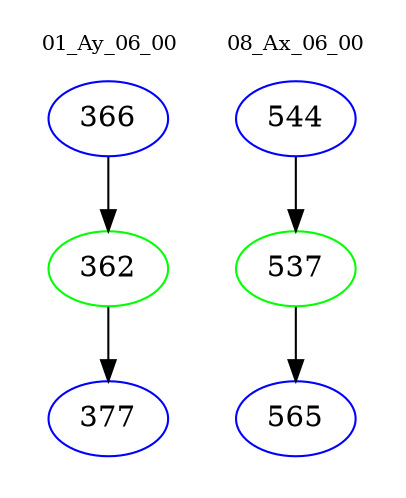 digraph{
subgraph cluster_0 {
color = white
label = "01_Ay_06_00";
fontsize=10;
T0_366 [label="366", color="blue"]
T0_366 -> T0_362 [color="black"]
T0_362 [label="362", color="green"]
T0_362 -> T0_377 [color="black"]
T0_377 [label="377", color="blue"]
}
subgraph cluster_1 {
color = white
label = "08_Ax_06_00";
fontsize=10;
T1_544 [label="544", color="blue"]
T1_544 -> T1_537 [color="black"]
T1_537 [label="537", color="green"]
T1_537 -> T1_565 [color="black"]
T1_565 [label="565", color="blue"]
}
}
